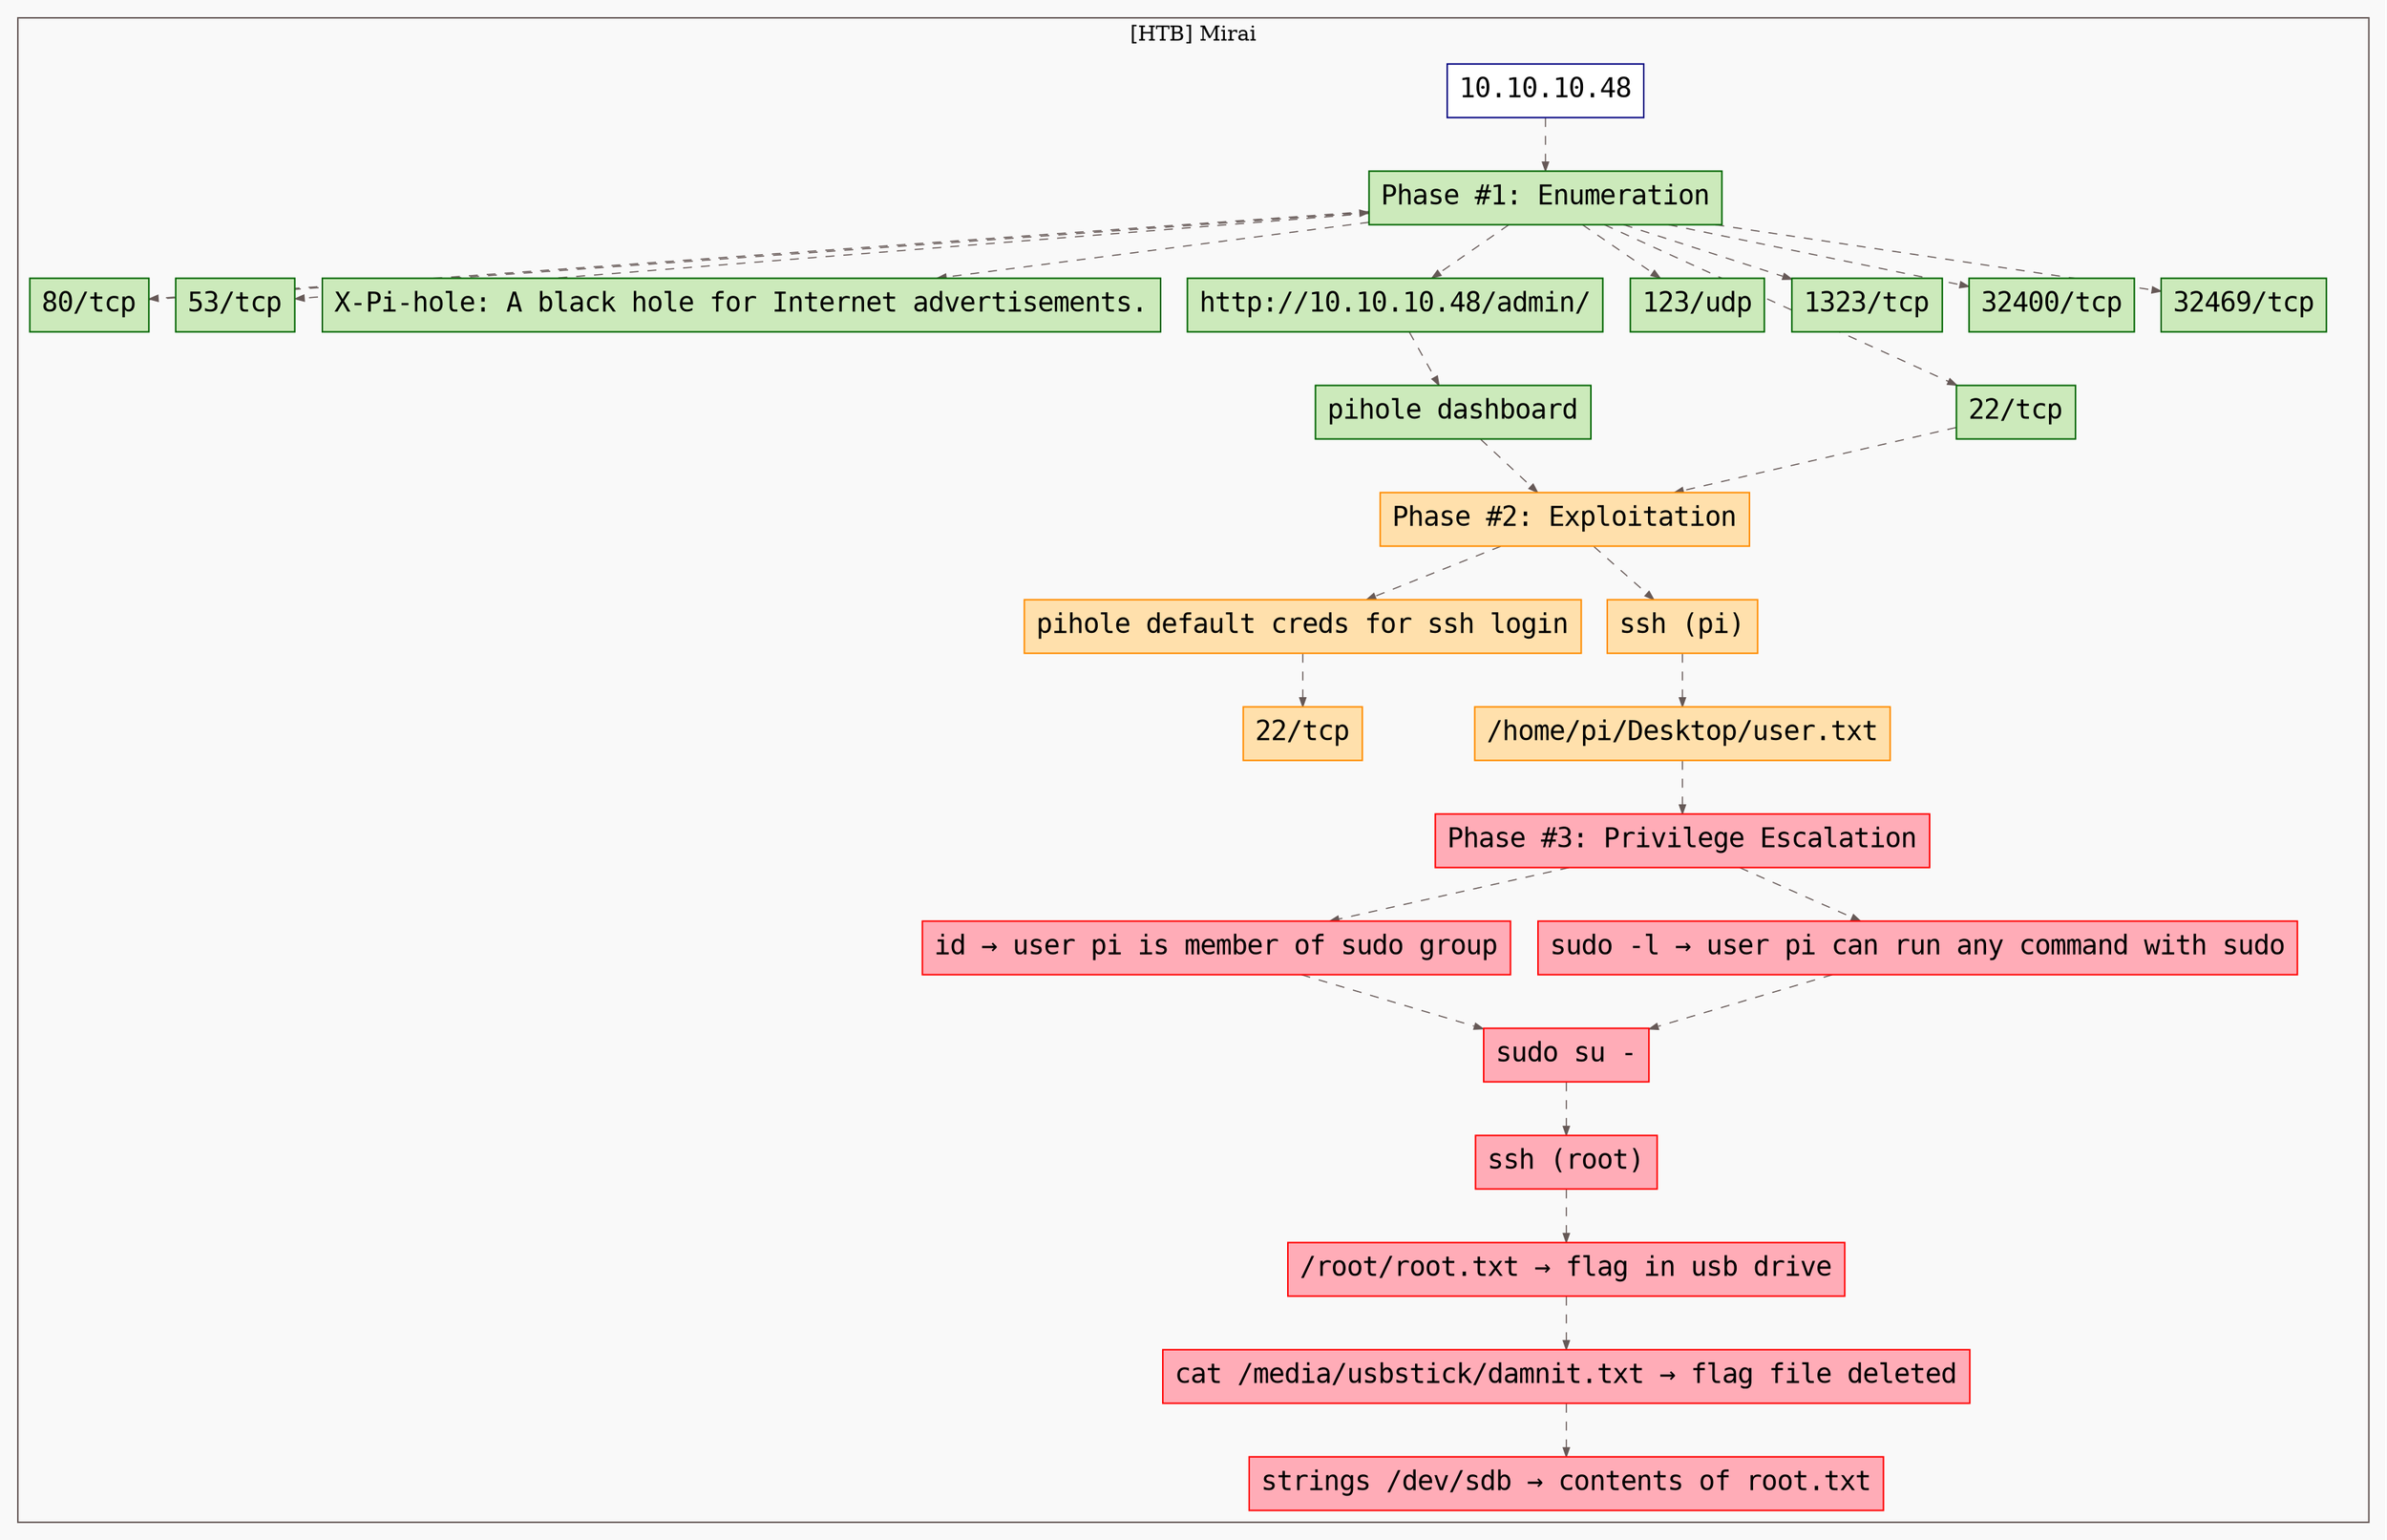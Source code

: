 digraph G {
  #rankdir=LR;
  nodesdictep=1.0; splines="line"; K=0.6; overlap=scale; fixedsize=true; resolution=72; bgcolor="#f9f9f9"; outputorder="edgesfirst";
  node [fontname="courier" fontsize=18 shape=box width=0.25 fillcolor="white" style="filled,solid"];
  edge [style=dashed color="#665957" penwidth=0.75 arrowsize=0.6];

  0[label="10.10.10.48" color="navyblue" fillcolor="#ffffff" tooltip="[HTB] Mirai"];
  10[label="ssh (root)" color="red" fillcolor="#ffacb7" tooltip="Phase #3:Privilege Escalation"];
  11[label="/root/root.txt → flag in usb drive" color="red" fillcolor="#ffacb7" tooltip="Phase #3:Privilege Escalation"];
  12[label="cat /media/usbstick/damnit.txt → flag file deleted" color="red" fillcolor="#ffacb7" tooltip="Phase #3:Privilege Escalation"];
  13[label="strings /dev/sdb → contents of root.txt" color="red" fillcolor="#ffacb7" tooltip="Phase #3:Privilege Escalation"];
  14[label="53/tcp" color="darkgreen" fillcolor="#cceabb" tooltip="Phase #1:Enumeration"];
  15[label="80/tcp" color="darkgreen" fillcolor="#cceabb" tooltip="Phase #1:Enumeration"];
  16[label="X-Pi-hole: A black hole for Internet advertisements." color="darkgreen" fillcolor="#cceabb" tooltip="Phase #1:Enumeration"];
  17[label="http://10.10.10.48/admin/" color="darkgreen" fillcolor="#cceabb" tooltip="Phase #1:Enumeration"];
  18[label="pihole dashboard" color="darkgreen" fillcolor="#cceabb" tooltip="Phase #1:Enumeration"];
  19[label="pihole default creds for ssh login" color="darkorange" fillcolor="#ffe0ac" tooltip="Phase #2:Exploitation"];
  1[label="Phase #1: Enumeration" color="darkgreen" fillcolor="#cceabb" tooltip="Phase #1:Enumeration"];
  20[label="22/tcp" color="darkorange" fillcolor="#ffe0ac" tooltip="Phase #2:Exploitation"];
  21[label="123/udp" color="darkgreen" fillcolor="#cceabb" tooltip="Phase #1:Enumeration"];
  22[label="1323/tcp" color="darkgreen" fillcolor="#cceabb" tooltip="Phase #1:Enumeration"];
  23[label="32400/tcp" color="darkgreen" fillcolor="#cceabb" tooltip="Phase #1:Enumeration"];
  24[label="32469/tcp" color="darkgreen" fillcolor="#cceabb" tooltip="Phase #1:Enumeration"];
  2[label="22/tcp" color="darkgreen" fillcolor="#cceabb" tooltip="Phase #1:Enumeration"];
  3[label="Phase #2: Exploitation" color="darkorange" fillcolor="#ffe0ac" tooltip="Phase #2:Exploitation"];
  4[label="ssh (pi)" color="darkorange" fillcolor="#ffe0ac" tooltip="Phase #2:Exploitation"];
  5[label="/home/pi/Desktop/user.txt" color="darkorange" fillcolor="#ffe0ac" tooltip="Phase #2:Exploitation"];
  6[label="Phase #3: Privilege Escalation" color="red" fillcolor="#ffacb7" tooltip="Phase #3:Privilege Escalation"];
  7[label="id → user pi is member of sudo group" color="red" fillcolor="#ffacb7" tooltip="Phase #3:Privilege Escalation"];
  8[label="sudo su -" color="red" fillcolor="#ffacb7" tooltip="Phase #3:Privilege Escalation"];
  9[label="sudo -l → user pi can run any command with sudo" color="red" fillcolor="#ffacb7" tooltip="Phase #3:Privilege Escalation"];

  subgraph cluster_0 {
    node [style="filled,solid"];
    label = "[HTB] Mirai";
    color = "#665957";
    0 -> 1 [color="#665957"];
    1 -> 14 [color="#665957"];
    1 -> 15 [color="#665957"];
    1 -> 16 [color="#665957"];
    1 -> 17 [color="#665957"];
    1 -> 2 [color="#665957"];
    1 -> 21 [color="#665957"];
    1 -> 22 [color="#665957"];
    1 -> 23 [color="#665957"];
    1 -> 24 [color="#665957"];
    10 -> 11 [color="#665957"];
    11 -> 12 [color="#665957"];
    12 -> 13 [color="#665957"];
    15 -> 1 [color="#665957"];
    17 -> 18 [color="#665957"];
    18 -> 3 [color="#665957"];
    19 -> 20 [color="#665957"];
    2 -> 3 [color="#665957"];
    3 -> 19 [color="#665957"];
    3 -> 4 [color="#665957"];
    4 -> 5 [color="#665957"];
    5 -> 6 [color="#665957"];
    6 -> 7 [color="#665957"];
    6 -> 9 [color="#665957"];
    7 -> 8 [color="#665957"];
    8 -> 10 [color="#665957"];
    9 -> 8 [color="#665957"];
  }
}
